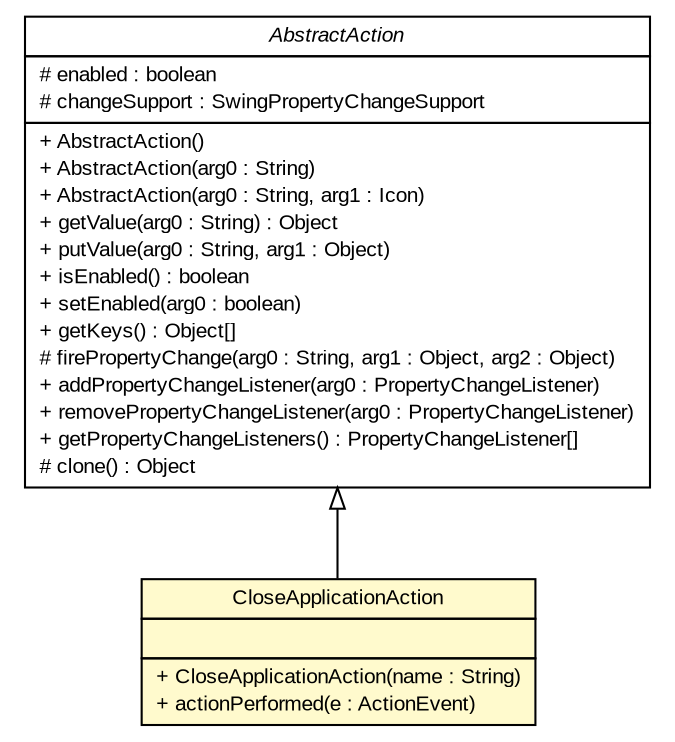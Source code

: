#!/usr/local/bin/dot
#
# Class diagram 
# Generated by UMLGraph version R5_6 (http://www.umlgraph.org/)
#

digraph G {
	edge [fontname="arial",fontsize=10,labelfontname="arial",labelfontsize=10];
	node [fontname="arial",fontsize=10,shape=plaintext];
	nodesep=0.25;
	ranksep=0.5;
	// com.github.tilastokeskus.matertis.ui.action.CloseApplicationAction
	c1187 [label=<<table title="com.github.tilastokeskus.matertis.ui.action.CloseApplicationAction" border="0" cellborder="1" cellspacing="0" cellpadding="2" port="p" bgcolor="lemonChiffon" href="./CloseApplicationAction.html">
		<tr><td><table border="0" cellspacing="0" cellpadding="1">
<tr><td align="center" balign="center"> CloseApplicationAction </td></tr>
		</table></td></tr>
		<tr><td><table border="0" cellspacing="0" cellpadding="1">
<tr><td align="left" balign="left">  </td></tr>
		</table></td></tr>
		<tr><td><table border="0" cellspacing="0" cellpadding="1">
<tr><td align="left" balign="left"> + CloseApplicationAction(name : String) </td></tr>
<tr><td align="left" balign="left"> + actionPerformed(e : ActionEvent) </td></tr>
		</table></td></tr>
		</table>>, URL="./CloseApplicationAction.html", fontname="arial", fontcolor="black", fontsize=10.0];
	//com.github.tilastokeskus.matertis.ui.action.CloseApplicationAction extends javax.swing.AbstractAction
	c1199:p -> c1187:p [dir=back,arrowtail=empty];
	// javax.swing.AbstractAction
	c1199 [label=<<table title="javax.swing.AbstractAction" border="0" cellborder="1" cellspacing="0" cellpadding="2" port="p" href="http://java.sun.com/j2se/1.4.2/docs/api/javax/swing/AbstractAction.html">
		<tr><td><table border="0" cellspacing="0" cellpadding="1">
<tr><td align="center" balign="center"><font face="arial italic"> AbstractAction </font></td></tr>
		</table></td></tr>
		<tr><td><table border="0" cellspacing="0" cellpadding="1">
<tr><td align="left" balign="left"> # enabled : boolean </td></tr>
<tr><td align="left" balign="left"> # changeSupport : SwingPropertyChangeSupport </td></tr>
		</table></td></tr>
		<tr><td><table border="0" cellspacing="0" cellpadding="1">
<tr><td align="left" balign="left"> + AbstractAction() </td></tr>
<tr><td align="left" balign="left"> + AbstractAction(arg0 : String) </td></tr>
<tr><td align="left" balign="left"> + AbstractAction(arg0 : String, arg1 : Icon) </td></tr>
<tr><td align="left" balign="left"> + getValue(arg0 : String) : Object </td></tr>
<tr><td align="left" balign="left"> + putValue(arg0 : String, arg1 : Object) </td></tr>
<tr><td align="left" balign="left"> + isEnabled() : boolean </td></tr>
<tr><td align="left" balign="left"> + setEnabled(arg0 : boolean) </td></tr>
<tr><td align="left" balign="left"> + getKeys() : Object[] </td></tr>
<tr><td align="left" balign="left"> # firePropertyChange(arg0 : String, arg1 : Object, arg2 : Object) </td></tr>
<tr><td align="left" balign="left"> + addPropertyChangeListener(arg0 : PropertyChangeListener) </td></tr>
<tr><td align="left" balign="left"> + removePropertyChangeListener(arg0 : PropertyChangeListener) </td></tr>
<tr><td align="left" balign="left"> + getPropertyChangeListeners() : PropertyChangeListener[] </td></tr>
<tr><td align="left" balign="left"> # clone() : Object </td></tr>
		</table></td></tr>
		</table>>, URL="http://java.sun.com/j2se/1.4.2/docs/api/javax/swing/AbstractAction.html", fontname="arial", fontcolor="black", fontsize=10.0];
}

